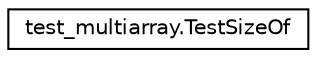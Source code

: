 digraph "Graphical Class Hierarchy"
{
 // LATEX_PDF_SIZE
  edge [fontname="Helvetica",fontsize="10",labelfontname="Helvetica",labelfontsize="10"];
  node [fontname="Helvetica",fontsize="10",shape=record];
  rankdir="LR";
  Node0 [label="test_multiarray.TestSizeOf",height=0.2,width=0.4,color="black", fillcolor="white", style="filled",URL="$classtest__multiarray_1_1TestSizeOf.html",tooltip=" "];
}
